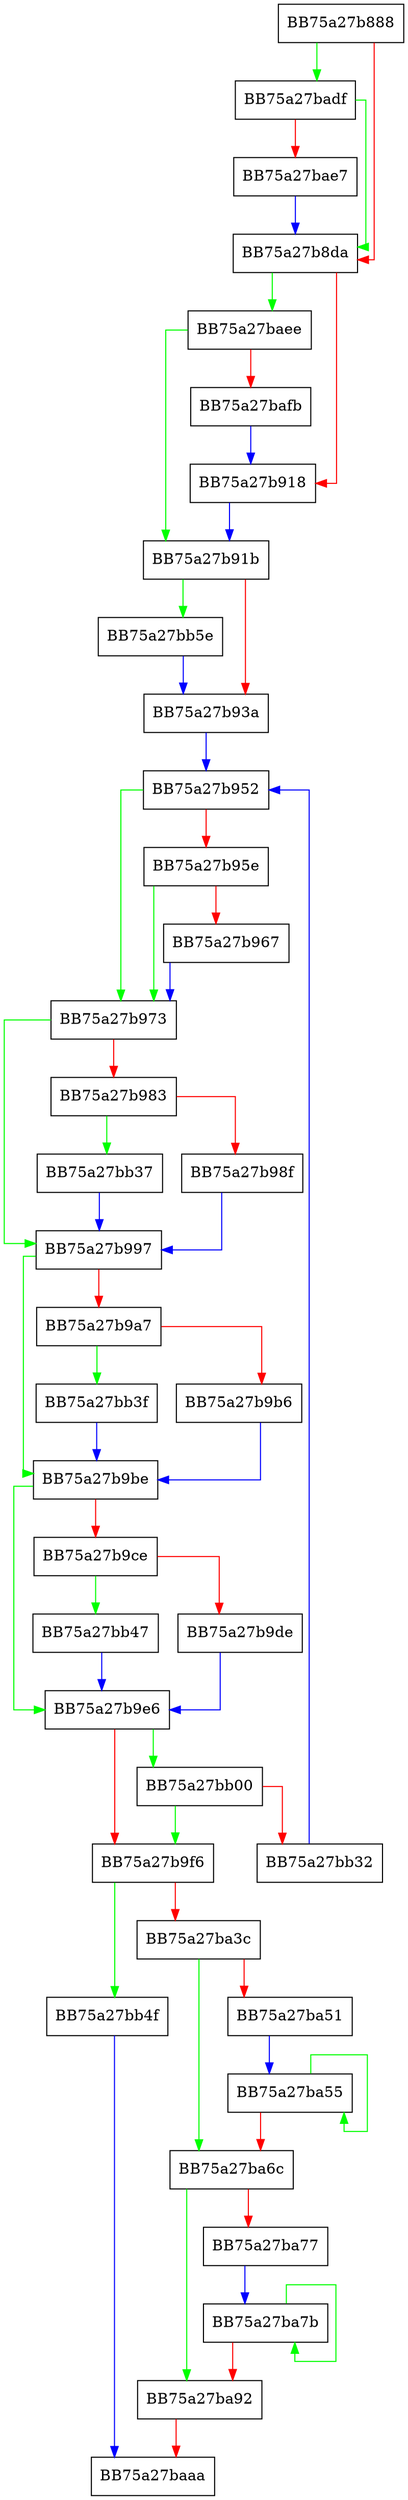 digraph sqlite3VdbeMakeReady {
  node [shape="box"];
  graph [splines=ortho];
  BB75a27b888 -> BB75a27badf [color="green"];
  BB75a27b888 -> BB75a27b8da [color="red"];
  BB75a27b8da -> BB75a27baee [color="green"];
  BB75a27b8da -> BB75a27b918 [color="red"];
  BB75a27b918 -> BB75a27b91b [color="blue"];
  BB75a27b91b -> BB75a27bb5e [color="green"];
  BB75a27b91b -> BB75a27b93a [color="red"];
  BB75a27b93a -> BB75a27b952 [color="blue"];
  BB75a27b952 -> BB75a27b973 [color="green"];
  BB75a27b952 -> BB75a27b95e [color="red"];
  BB75a27b95e -> BB75a27b973 [color="green"];
  BB75a27b95e -> BB75a27b967 [color="red"];
  BB75a27b967 -> BB75a27b973 [color="blue"];
  BB75a27b973 -> BB75a27b997 [color="green"];
  BB75a27b973 -> BB75a27b983 [color="red"];
  BB75a27b983 -> BB75a27bb37 [color="green"];
  BB75a27b983 -> BB75a27b98f [color="red"];
  BB75a27b98f -> BB75a27b997 [color="blue"];
  BB75a27b997 -> BB75a27b9be [color="green"];
  BB75a27b997 -> BB75a27b9a7 [color="red"];
  BB75a27b9a7 -> BB75a27bb3f [color="green"];
  BB75a27b9a7 -> BB75a27b9b6 [color="red"];
  BB75a27b9b6 -> BB75a27b9be [color="blue"];
  BB75a27b9be -> BB75a27b9e6 [color="green"];
  BB75a27b9be -> BB75a27b9ce [color="red"];
  BB75a27b9ce -> BB75a27bb47 [color="green"];
  BB75a27b9ce -> BB75a27b9de [color="red"];
  BB75a27b9de -> BB75a27b9e6 [color="blue"];
  BB75a27b9e6 -> BB75a27bb00 [color="green"];
  BB75a27b9e6 -> BB75a27b9f6 [color="red"];
  BB75a27b9f6 -> BB75a27bb4f [color="green"];
  BB75a27b9f6 -> BB75a27ba3c [color="red"];
  BB75a27ba3c -> BB75a27ba6c [color="green"];
  BB75a27ba3c -> BB75a27ba51 [color="red"];
  BB75a27ba51 -> BB75a27ba55 [color="blue"];
  BB75a27ba55 -> BB75a27ba55 [color="green"];
  BB75a27ba55 -> BB75a27ba6c [color="red"];
  BB75a27ba6c -> BB75a27ba92 [color="green"];
  BB75a27ba6c -> BB75a27ba77 [color="red"];
  BB75a27ba77 -> BB75a27ba7b [color="blue"];
  BB75a27ba7b -> BB75a27ba7b [color="green"];
  BB75a27ba7b -> BB75a27ba92 [color="red"];
  BB75a27ba92 -> BB75a27baaa [color="red"];
  BB75a27badf -> BB75a27b8da [color="green"];
  BB75a27badf -> BB75a27bae7 [color="red"];
  BB75a27bae7 -> BB75a27b8da [color="blue"];
  BB75a27baee -> BB75a27b91b [color="green"];
  BB75a27baee -> BB75a27bafb [color="red"];
  BB75a27bafb -> BB75a27b918 [color="blue"];
  BB75a27bb00 -> BB75a27b9f6 [color="green"];
  BB75a27bb00 -> BB75a27bb32 [color="red"];
  BB75a27bb32 -> BB75a27b952 [color="blue"];
  BB75a27bb37 -> BB75a27b997 [color="blue"];
  BB75a27bb3f -> BB75a27b9be [color="blue"];
  BB75a27bb47 -> BB75a27b9e6 [color="blue"];
  BB75a27bb4f -> BB75a27baaa [color="blue"];
  BB75a27bb5e -> BB75a27b93a [color="blue"];
}